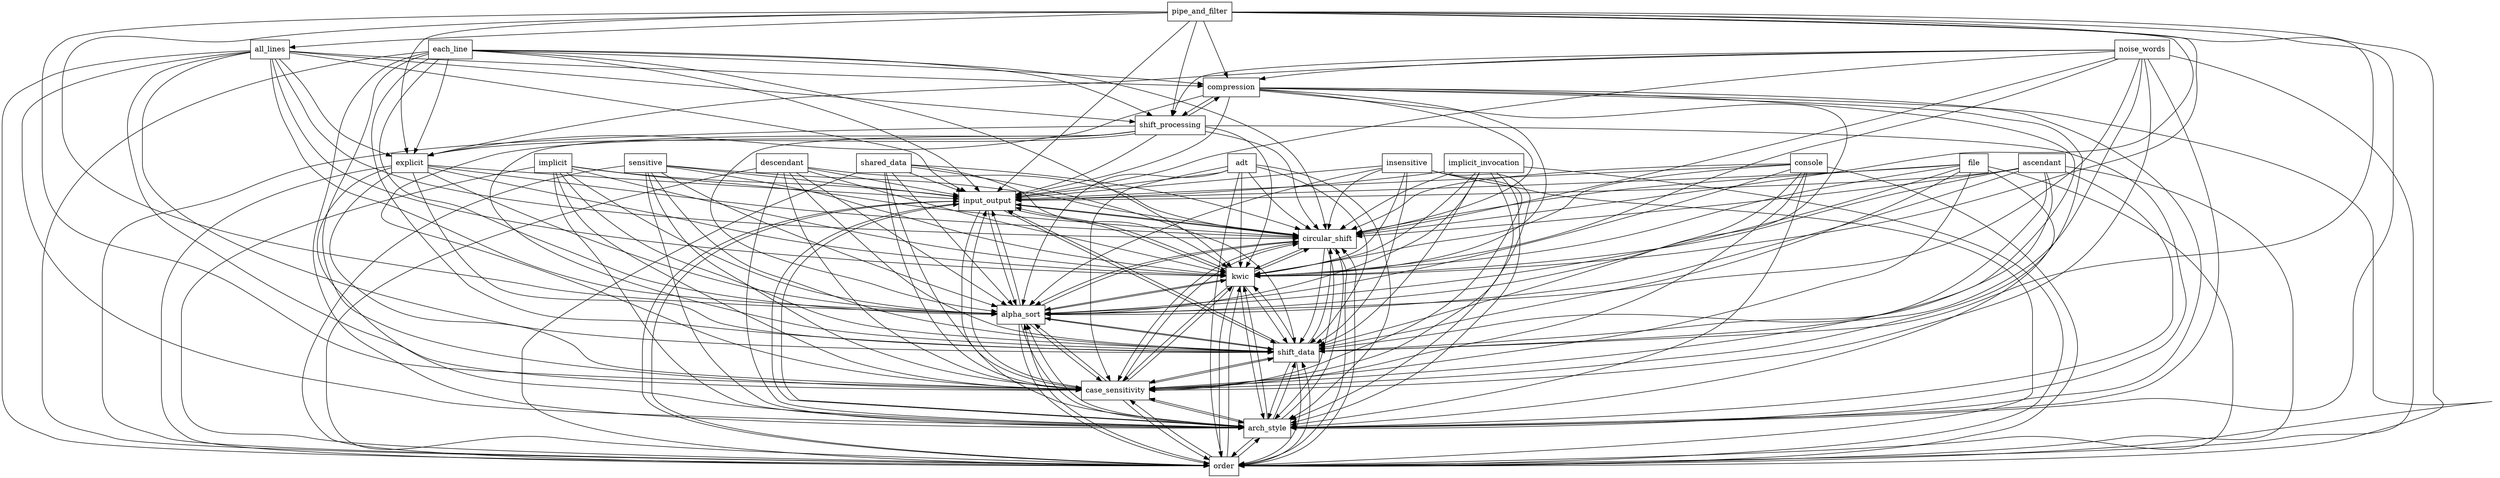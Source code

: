 digraph{
graph [rankdir=TB];
node [shape=box];
edge [arrowhead=normal];
0[label="ascendant",]
1[label="input_output",]
2[label="implicit",]
3[label="all_lines",]
4[label="circular_shift",]
5[label="insensitive",]
6[label="order",]
7[label="file",]
8[label="compression",]
9[label="arch_style",]
10[label="adt",]
11[label="sensitive",]
12[label="case_sensitivity",]
13[label="each_line",]
14[label="shift_processing",]
15[label="descendant",]
16[label="shift_data",]
17[label="alpha_sort",]
18[label="pipe_and_filter",]
19[label="implicit_invocation",]
20[label="kwic",]
21[label="console",]
22[label="shared_data",]
23[label="explicit",]
24[label="noise_words",]
0->1[label="",]
0->4[label="",]
0->6[label="",]
0->9[label="",]
0->12[label="",]
0->16[label="",]
0->17[label="",]
0->20[label="",]
1->4[label="",]
1->6[label="",]
1->9[label="",]
1->12[label="",]
1->16[label="",]
1->17[label="",]
1->20[label="",]
2->1[label="",]
2->4[label="",]
2->6[label="",]
2->9[label="",]
2->12[label="",]
2->16[label="",]
2->17[label="",]
2->20[label="",]
3->1[label="",]
3->4[label="",]
3->6[label="",]
3->8[label="",]
3->9[label="",]
3->12[label="",]
3->14[label="",]
3->16[label="",]
3->17[label="",]
3->20[label="",]
3->23[label="",]
4->1[label="",]
4->6[label="",]
4->9[label="",]
4->12[label="",]
4->16[label="",]
4->17[label="",]
4->20[label="",]
5->1[label="",]
5->4[label="",]
5->6[label="",]
5->9[label="",]
5->12[label="",]
5->16[label="",]
5->17[label="",]
5->20[label="",]
6->1[label="",]
6->4[label="",]
6->9[label="",]
6->12[label="",]
6->16[label="",]
6->17[label="",]
6->20[label="",]
7->1[label="",]
7->4[label="",]
7->6[label="",]
7->9[label="",]
7->12[label="",]
7->16[label="",]
7->17[label="",]
7->20[label="",]
8->1[label="",]
8->4[label="",]
8->6[label="",]
8->9[label="",]
8->12[label="",]
8->14[label="",]
8->16[label="",]
8->17[label="",]
8->20[label="",]
8->23[label="",]
9->1[label="",]
9->4[label="",]
9->6[label="",]
9->12[label="",]
9->16[label="",]
9->17[label="",]
9->20[label="",]
10->1[label="",]
10->4[label="",]
10->6[label="",]
10->9[label="",]
10->12[label="",]
10->16[label="",]
10->17[label="",]
10->20[label="",]
11->1[label="",]
11->4[label="",]
11->6[label="",]
11->9[label="",]
11->12[label="",]
11->16[label="",]
11->17[label="",]
11->20[label="",]
12->1[label="",]
12->4[label="",]
12->6[label="",]
12->9[label="",]
12->16[label="",]
12->17[label="",]
12->20[label="",]
13->1[label="",]
13->4[label="",]
13->6[label="",]
13->8[label="",]
13->9[label="",]
13->12[label="",]
13->14[label="",]
13->16[label="",]
13->17[label="",]
13->20[label="",]
13->23[label="",]
14->1[label="",]
14->4[label="",]
14->6[label="",]
14->8[label="",]
14->9[label="",]
14->12[label="",]
14->16[label="",]
14->17[label="",]
14->20[label="",]
14->23[label="",]
15->1[label="",]
15->4[label="",]
15->6[label="",]
15->9[label="",]
15->12[label="",]
15->16[label="",]
15->17[label="",]
15->20[label="",]
16->1[label="",]
16->4[label="",]
16->6[label="",]
16->9[label="",]
16->12[label="",]
16->17[label="",]
16->20[label="",]
17->1[label="",]
17->4[label="",]
17->6[label="",]
17->9[label="",]
17->12[label="",]
17->16[label="",]
17->20[label="",]
18->1[label="",]
18->3[label="",]
18->4[label="",]
18->6[label="",]
18->8[label="",]
18->9[label="",]
18->12[label="",]
18->14[label="",]
18->16[label="",]
18->17[label="",]
18->20[label="",]
18->23[label="",]
19->1[label="",]
19->4[label="",]
19->6[label="",]
19->9[label="",]
19->12[label="",]
19->16[label="",]
19->17[label="",]
19->20[label="",]
20->1[label="",]
20->4[label="",]
20->6[label="",]
20->9[label="",]
20->12[label="",]
20->16[label="",]
20->17[label="",]
21->1[label="",]
21->4[label="",]
21->6[label="",]
21->9[label="",]
21->12[label="",]
21->16[label="",]
21->17[label="",]
21->20[label="",]
22->1[label="",]
22->4[label="",]
22->6[label="",]
22->9[label="",]
22->12[label="",]
22->16[label="",]
22->17[label="",]
22->20[label="",]
23->1[label="",]
23->4[label="",]
23->6[label="",]
23->9[label="",]
23->12[label="",]
23->16[label="",]
23->17[label="",]
23->20[label="",]
24->1[label="",]
24->4[label="",]
24->6[label="",]
24->8[label="",]
24->9[label="",]
24->12[label="",]
24->14[label="",]
24->16[label="",]
24->17[label="",]
24->20[label="",]
24->23[label="",]
}
